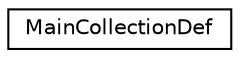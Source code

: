 digraph G
{
  edge [fontname="Helvetica",fontsize="10",labelfontname="Helvetica",labelfontsize="10"];
  node [fontname="Helvetica",fontsize="10",shape=record];
  rankdir=LR;
  Node1 [label="MainCollectionDef",height=0.2,width=0.4,color="black", fillcolor="white", style="filled",URL="$d5/d8d/structMainCollectionDef.html"];
}
